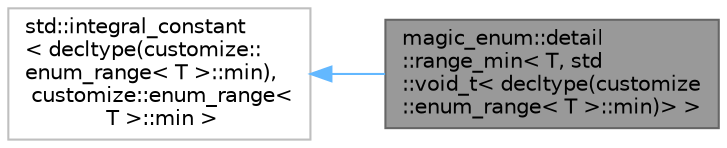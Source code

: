 digraph "magic_enum::detail::range_min&lt; T, std::void_t&lt; decltype(customize::enum_range&lt; T &gt;::min)&gt; &gt;"
{
 // LATEX_PDF_SIZE
  bgcolor="transparent";
  edge [fontname=Helvetica,fontsize=10,labelfontname=Helvetica,labelfontsize=10];
  node [fontname=Helvetica,fontsize=10,shape=box,height=0.2,width=0.4];
  rankdir="LR";
  Node1 [id="Node000001",label="magic_enum::detail\l::range_min\< T, std\l::void_t\< decltype(customize\l::enum_range\< T \>::min)\> \>",height=0.2,width=0.4,color="gray40", fillcolor="grey60", style="filled", fontcolor="black",tooltip=" "];
  Node2 -> Node1 [id="edge1_Node000001_Node000002",dir="back",color="steelblue1",style="solid",tooltip=" "];
  Node2 [id="Node000002",label="std::integral_constant\l\< decltype(customize::\lenum_range\< T \>::min),\l customize::enum_range\<\l T \>::min \>",height=0.2,width=0.4,color="grey75", fillcolor="white", style="filled",tooltip=" "];
}
